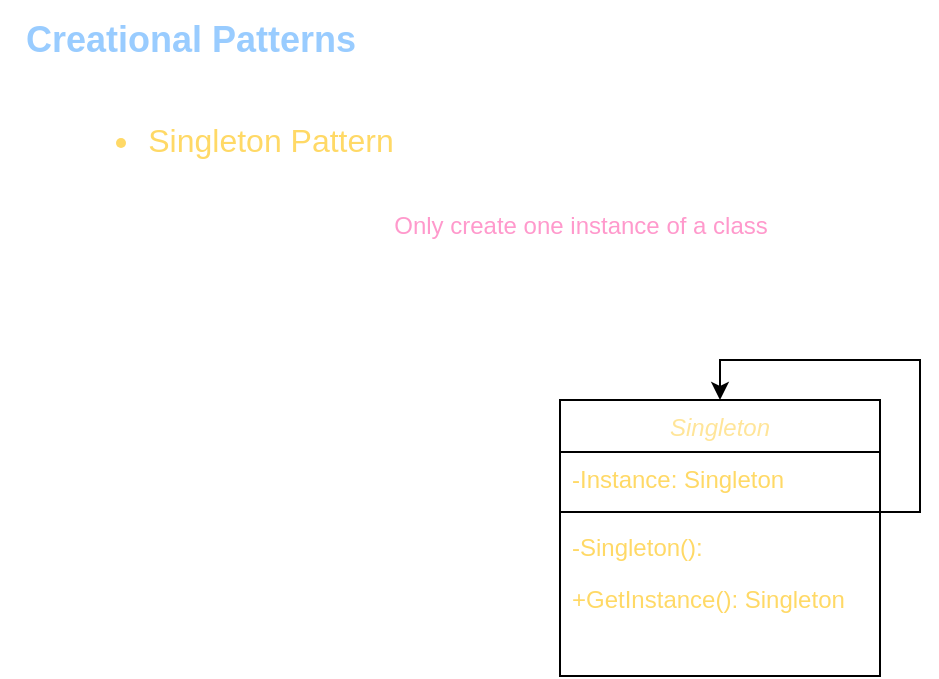 <mxfile version="23.0.2" type="device">
  <diagram id="C5RBs43oDa-KdzZeNtuy" name="Page-1">
    <mxGraphModel dx="929" dy="846" grid="1" gridSize="10" guides="1" tooltips="1" connect="1" arrows="1" fold="1" page="1" pageScale="1" pageWidth="827" pageHeight="1169" math="0" shadow="0">
      <root>
        <mxCell id="WIyWlLk6GJQsqaUBKTNV-0" />
        <mxCell id="WIyWlLk6GJQsqaUBKTNV-1" parent="WIyWlLk6GJQsqaUBKTNV-0" />
        <mxCell id="zkfFHV4jXpPFQw0GAbJ--0" value="Singleton" style="swimlane;fontStyle=2;align=center;verticalAlign=top;childLayout=stackLayout;horizontal=1;startSize=26;horizontalStack=0;resizeParent=1;resizeLast=0;collapsible=1;marginBottom=0;rounded=0;shadow=0;strokeWidth=1;labelBorderColor=none;fontColor=#FFE599;" parent="WIyWlLk6GJQsqaUBKTNV-1" vertex="1">
          <mxGeometry x="340" y="260" width="160" height="138" as="geometry">
            <mxRectangle x="40" y="120" width="160" height="26" as="alternateBounds" />
          </mxGeometry>
        </mxCell>
        <mxCell id="zkfFHV4jXpPFQw0GAbJ--1" value="-Instance: Singleton&#xa;" style="text;align=left;verticalAlign=top;spacingLeft=4;spacingRight=4;overflow=hidden;rotatable=0;points=[[0,0.5],[1,0.5]];portConstraint=eastwest;fontColor=#FFD966;" parent="zkfFHV4jXpPFQw0GAbJ--0" vertex="1">
          <mxGeometry y="26" width="160" height="26" as="geometry" />
        </mxCell>
        <mxCell id="cLg0Ga-InXyLTCH-hu3W-8" style="edgeStyle=orthogonalEdgeStyle;rounded=0;orthogonalLoop=1;jettySize=auto;html=1;entryX=0.5;entryY=0;entryDx=0;entryDy=0;" edge="1" parent="zkfFHV4jXpPFQw0GAbJ--0" source="zkfFHV4jXpPFQw0GAbJ--4" target="zkfFHV4jXpPFQw0GAbJ--0">
          <mxGeometry relative="1" as="geometry">
            <mxPoint x="310" y="-10" as="targetPoint" />
            <Array as="points">
              <mxPoint x="180" y="56" />
              <mxPoint x="180" y="-20" />
              <mxPoint x="80" y="-20" />
            </Array>
          </mxGeometry>
        </mxCell>
        <mxCell id="zkfFHV4jXpPFQw0GAbJ--4" value="" style="line;html=1;strokeWidth=1;align=left;verticalAlign=middle;spacingTop=-1;spacingLeft=3;spacingRight=3;rotatable=0;labelPosition=right;points=[];portConstraint=eastwest;" parent="zkfFHV4jXpPFQw0GAbJ--0" vertex="1">
          <mxGeometry y="52" width="160" height="8" as="geometry" />
        </mxCell>
        <mxCell id="zkfFHV4jXpPFQw0GAbJ--5" value="-Singleton():&#xa;" style="text;align=left;verticalAlign=top;spacingLeft=4;spacingRight=4;overflow=hidden;rotatable=0;points=[[0,0.5],[1,0.5]];portConstraint=eastwest;fontColor=#FFD966;" parent="zkfFHV4jXpPFQw0GAbJ--0" vertex="1">
          <mxGeometry y="60" width="160" height="26" as="geometry" />
        </mxCell>
        <mxCell id="cLg0Ga-InXyLTCH-hu3W-3" value="+GetInstance(): Singleton" style="text;align=left;verticalAlign=top;spacingLeft=4;spacingRight=4;overflow=hidden;rotatable=0;points=[[0,0.5],[1,0.5]];portConstraint=eastwest;fontColor=#FFD966;" vertex="1" parent="zkfFHV4jXpPFQw0GAbJ--0">
          <mxGeometry y="86" width="160" height="26" as="geometry" />
        </mxCell>
        <mxCell id="cLg0Ga-InXyLTCH-hu3W-9" value="&lt;font style=&quot;font-size: 18px;&quot;&gt;Creational Patterns&lt;/font&gt;" style="text;html=1;align=center;verticalAlign=middle;resizable=0;points=[];autosize=1;fontStyle=1;fontSize=18;strokeColor=none;absoluteArcSize=0;fontColor=#99CCFF;" vertex="1" parent="WIyWlLk6GJQsqaUBKTNV-1">
          <mxGeometry x="60" y="60" width="190" height="40" as="geometry" />
        </mxCell>
        <mxCell id="cLg0Ga-InXyLTCH-hu3W-10" value="&lt;ul&gt;&lt;li&gt;Singleton Pattern&lt;/li&gt;&lt;/ul&gt;" style="text;html=1;align=center;verticalAlign=middle;resizable=0;points=[];autosize=1;strokeColor=none;fillColor=none;fontSize=16;fontColor=#FFD966;" vertex="1" parent="WIyWlLk6GJQsqaUBKTNV-1">
          <mxGeometry x="80" y="100" width="190" height="60" as="geometry" />
        </mxCell>
        <mxCell id="cLg0Ga-InXyLTCH-hu3W-11" value="Only create one instance of a class" style="text;html=1;align=center;verticalAlign=middle;resizable=0;points=[];autosize=1;strokeColor=none;fillColor=none;fontColor=#FF99CC;" vertex="1" parent="WIyWlLk6GJQsqaUBKTNV-1">
          <mxGeometry x="245" y="158" width="210" height="30" as="geometry" />
        </mxCell>
      </root>
    </mxGraphModel>
  </diagram>
</mxfile>
